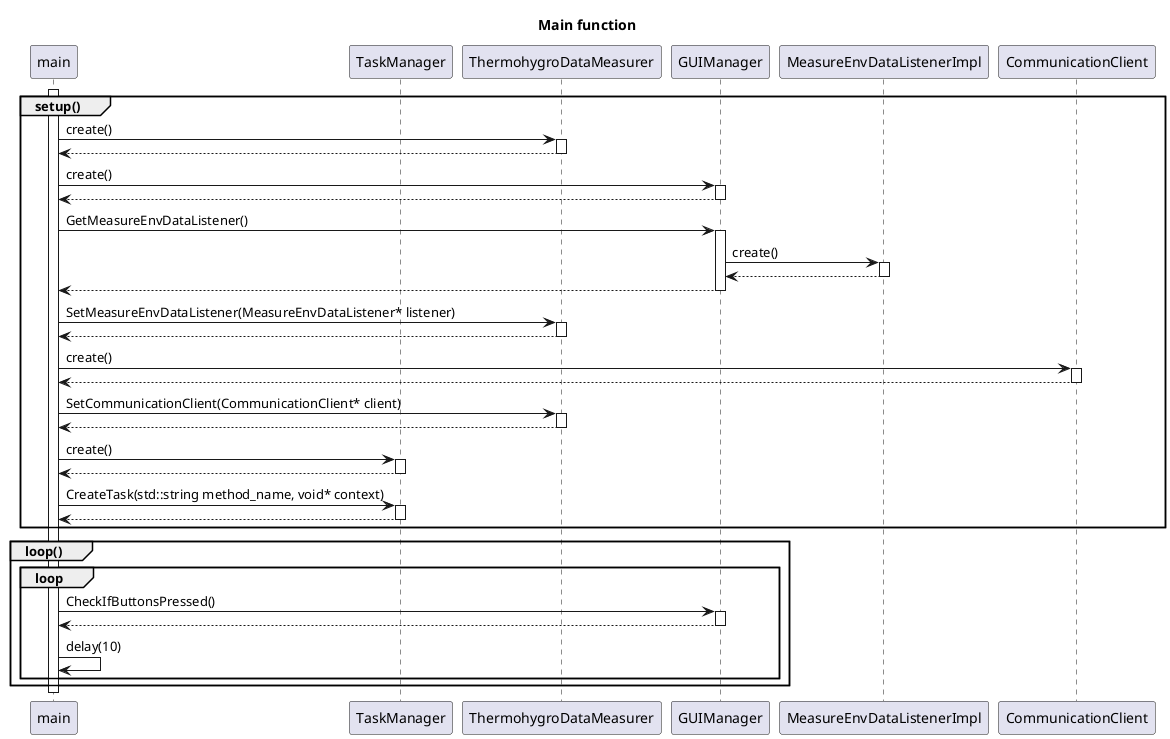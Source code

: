 @startuml main
title Main function

participant main
participant TaskManager
participant ThermohygroDataMeasurer
participant GUIManager
participant MeasureEnvDataListenerImpl
participant CommunicationClient

activate main
group setup()
    main -> ThermohygroDataMeasurer: create()
    activate ThermohygroDataMeasurer
    return
    main -> GUIManager: create()
    activate GUIManager
    return
    main -> GUIManager: GetMeasureEnvDataListener()
    activate GUIManager
    GUIManager -> MeasureEnvDataListenerImpl: create()
    activate MeasureEnvDataListenerImpl
    return
    return
    main -> ThermohygroDataMeasurer: SetMeasureEnvDataListener(MeasureEnvDataListener* listener)
    activate ThermohygroDataMeasurer
    return
    main -> CommunicationClient: create()
    activate CommunicationClient
    return
    main -> ThermohygroDataMeasurer: SetCommunicationClient(CommunicationClient* client)
    activate ThermohygroDataMeasurer
    return
    main -> TaskManager: create()
    activate TaskManager
    return
    main -> TaskManager: CreateTask(std::string method_name, void* context)
    activate TaskManager
    return
end

group loop()
    loop
        main -> GUIManager: CheckIfButtonsPressed()
        activate GUIManager
        return
        main -> main: delay(10)
    end
end
deactivate main


@enduml